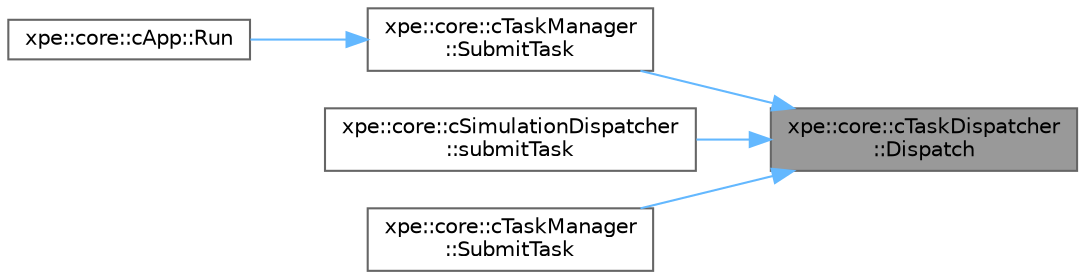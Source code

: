 digraph "xpe::core::cTaskDispatcher::Dispatch"
{
 // LATEX_PDF_SIZE
  bgcolor="transparent";
  edge [fontname=Helvetica,fontsize=10,labelfontname=Helvetica,labelfontsize=10];
  node [fontname=Helvetica,fontsize=10,shape=box,height=0.2,width=0.4];
  rankdir="RL";
  Node1 [id="Node000001",label="xpe::core::cTaskDispatcher\l::Dispatch",height=0.2,width=0.4,color="gray40", fillcolor="grey60", style="filled", fontcolor="black",tooltip=" "];
  Node1 -> Node2 [id="edge1_Node000001_Node000002",dir="back",color="steelblue1",style="solid",tooltip=" "];
  Node2 [id="Node000002",label="xpe::core::cTaskManager\l::SubmitTask",height=0.2,width=0.4,color="grey40", fillcolor="white", style="filled",URL="$classxpe_1_1core_1_1c_task_manager.html#a0e82de392ba02bbe3ad1303ef2d4d813",tooltip=" "];
  Node2 -> Node3 [id="edge2_Node000002_Node000003",dir="back",color="steelblue1",style="solid",tooltip=" "];
  Node3 [id="Node000003",label="xpe::core::cApp::Run",height=0.2,width=0.4,color="grey40", fillcolor="white", style="filled",URL="$classxpe_1_1core_1_1c_app.html#adf244904fa58277fe265be994ae664fc",tooltip=" "];
  Node1 -> Node4 [id="edge3_Node000001_Node000004",dir="back",color="steelblue1",style="solid",tooltip=" "];
  Node4 [id="Node000004",label="xpe::core::cSimulationDispatcher\l::submitTask",height=0.2,width=0.4,color="grey40", fillcolor="white", style="filled",URL="$classxpe_1_1core_1_1c_simulation_dispatcher.html#a5325d7dece59cf7a08b8dbef17764317",tooltip=" "];
  Node1 -> Node5 [id="edge4_Node000001_Node000005",dir="back",color="steelblue1",style="solid",tooltip=" "];
  Node5 [id="Node000005",label="xpe::core::cTaskManager\l::SubmitTask",height=0.2,width=0.4,color="grey40", fillcolor="white", style="filled",URL="$classxpe_1_1core_1_1c_task_manager.html#a7fd38c7c9b4021c105bcb12e96a469c3",tooltip=" "];
}
